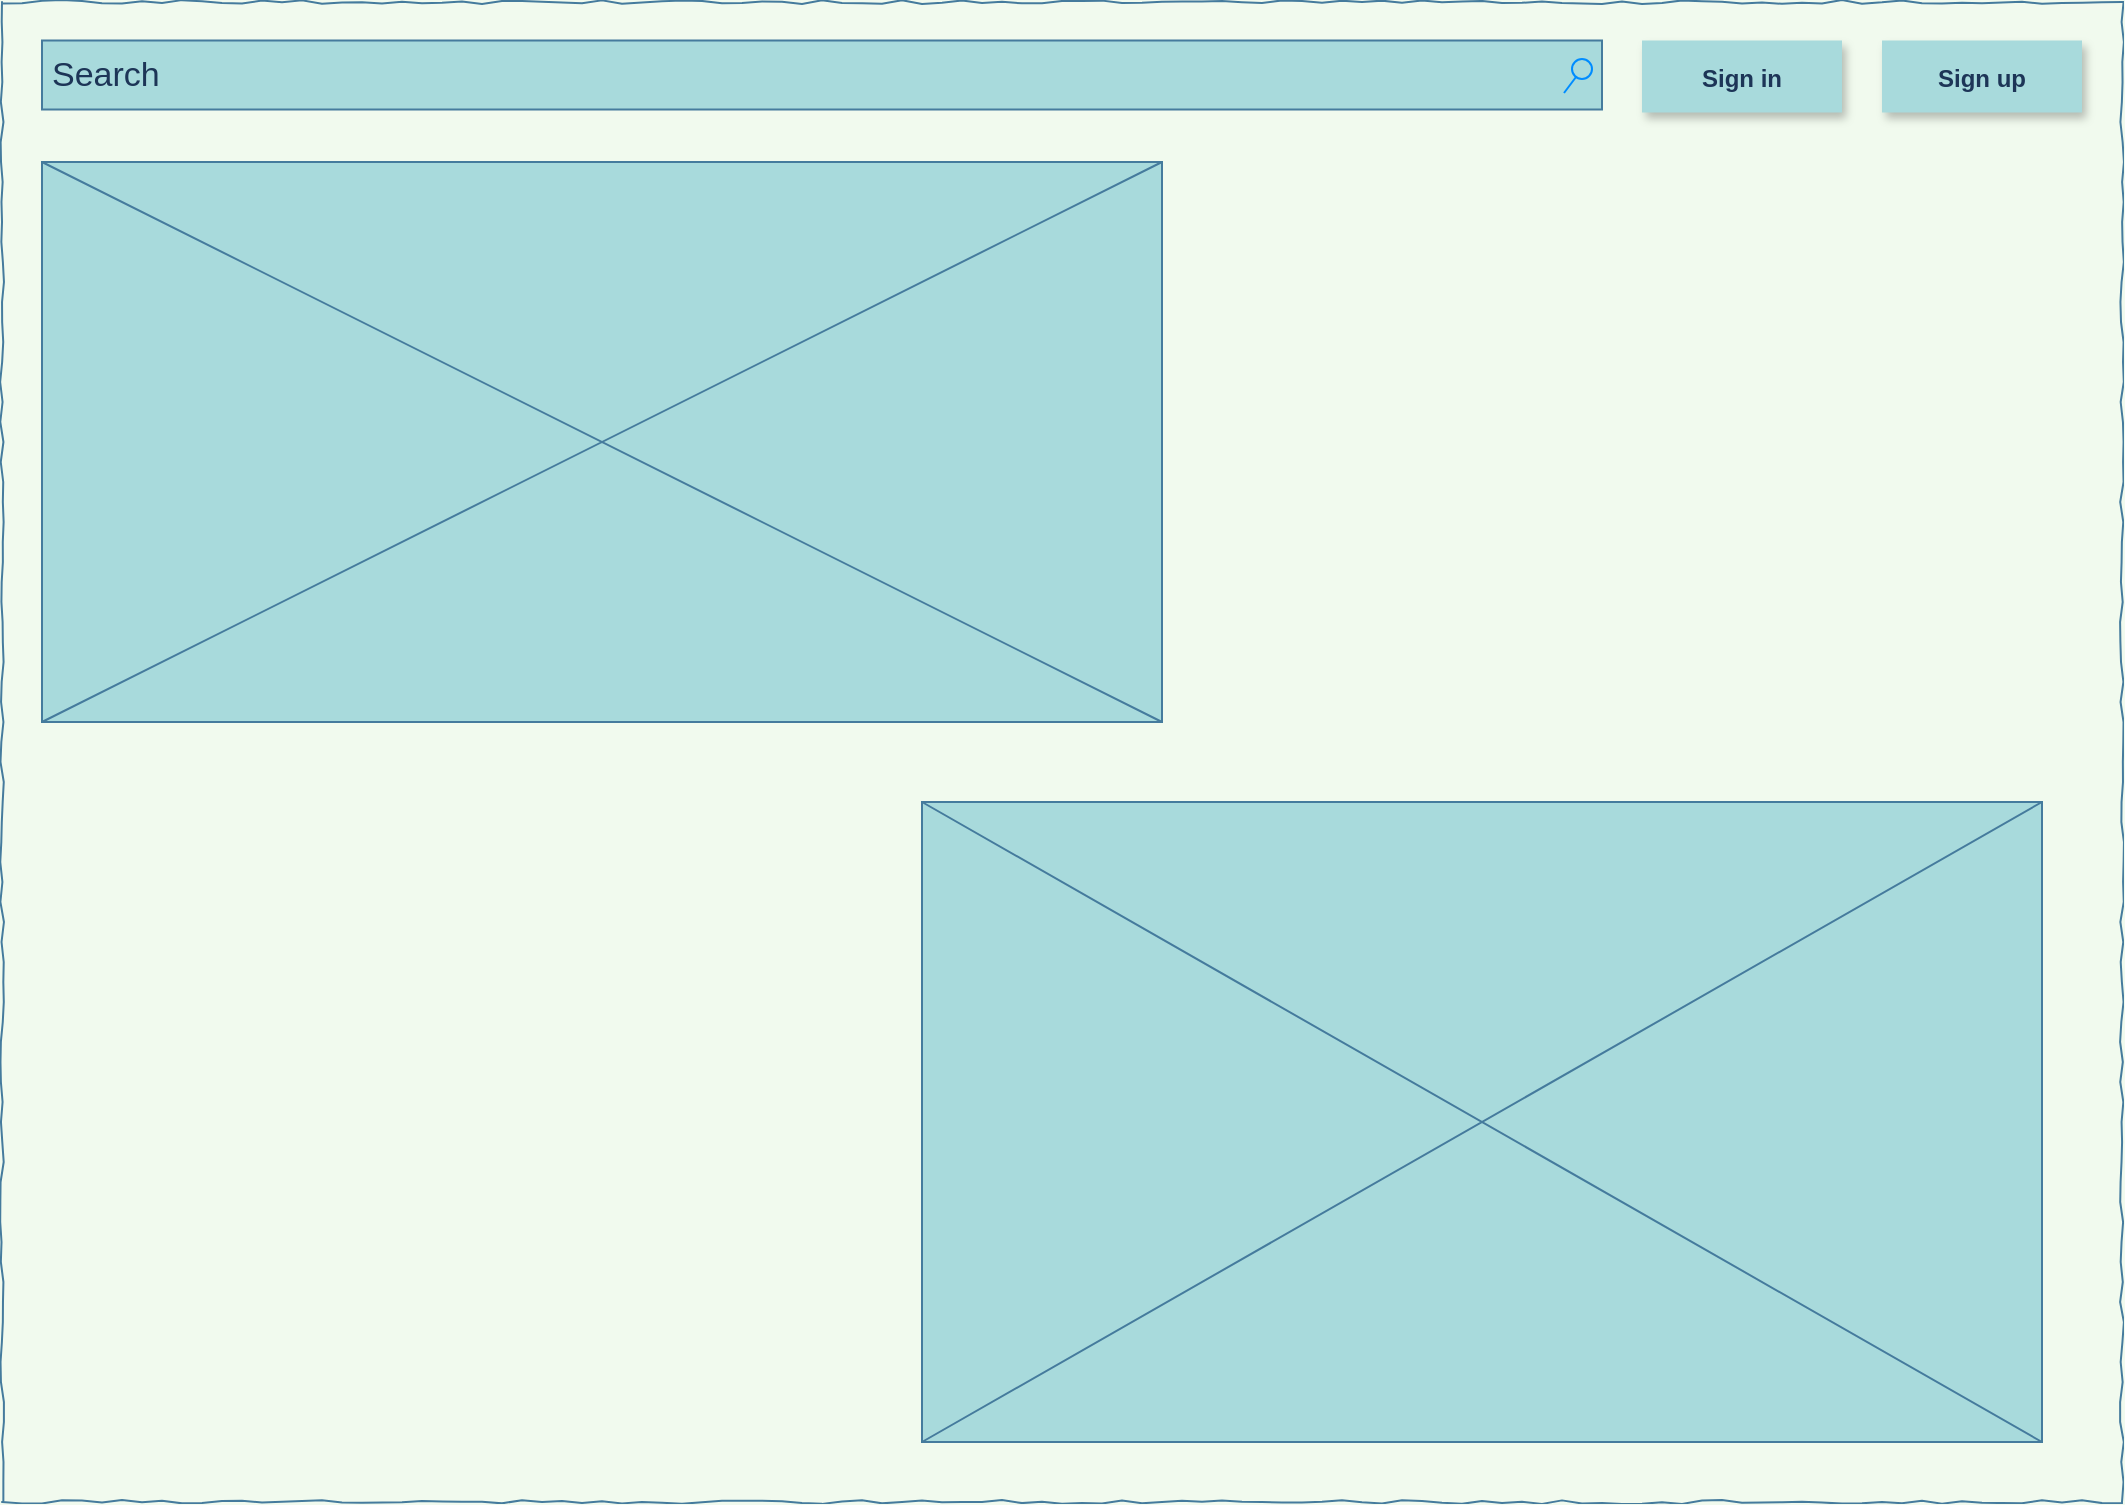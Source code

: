<mxfile version="18.0.7" type="github">
  <diagram id="N1W1Y5ectTIntLD4AcZx" name="Homepage">
    <mxGraphModel dx="1335" dy="742" grid="1" gridSize="10" guides="1" tooltips="1" connect="1" arrows="1" fold="1" page="1" pageScale="1" pageWidth="827" pageHeight="1169" background="#F1FAEE" math="0" shadow="0">
      <root>
        <mxCell id="0" />
        <mxCell id="1" parent="0" />
        <mxCell id="Pu7G0L3WyXcyrQ7NVIrJ-1" value="" style="whiteSpace=wrap;html=1;rounded=0;shadow=0;labelBackgroundColor=none;strokeColor=#457B9D;strokeWidth=1;fillColor=none;fontFamily=Verdana;fontSize=12;fontColor=#1D3557;align=center;comic=1;" vertex="1" parent="1">
          <mxGeometry x="20" y="80" width="1060" height="750" as="geometry" />
        </mxCell>
        <mxCell id="1CWAUIRQ8vxsbGQyfzS9-1" value="Search" style="strokeWidth=1;shadow=0;dashed=0;align=center;html=1;shape=mxgraph.mockup.forms.searchBox;strokeColor=#457B9D;mainText=;strokeColor2=#008cff;fontColor=#1D3557;fontSize=17;align=left;spacingLeft=3;rounded=0;fillColor=#A8DADC;" vertex="1" parent="1">
          <mxGeometry x="40" y="99.25" width="780" height="34.5" as="geometry" />
        </mxCell>
        <mxCell id="1CWAUIRQ8vxsbGQyfzS9-2" value="Sign in" style="dashed=0;align=center;fontSize=12;shape=rect;fillColor=#A8DADC;strokeColor=none;fontStyle=1;shadow=1;fontColor=#1D3557;rounded=0;" vertex="1" parent="1">
          <mxGeometry x="840" y="99.25" width="100" height="36" as="geometry" />
        </mxCell>
        <mxCell id="1CWAUIRQ8vxsbGQyfzS9-5" value="Sign up" style="dashed=0;align=center;fontSize=12;shape=rect;fillColor=#A8DADC;strokeColor=none;fontStyle=1;shadow=1;rounded=0;fontColor=#1D3557;" vertex="1" parent="1">
          <mxGeometry x="960" y="99.25" width="100" height="36" as="geometry" />
        </mxCell>
        <mxCell id="1CWAUIRQ8vxsbGQyfzS9-9" value="" style="verticalLabelPosition=bottom;shadow=0;dashed=0;align=center;html=1;verticalAlign=top;strokeWidth=1;shape=mxgraph.mockup.graphics.simpleIcon;strokeColor=#457B9D;rounded=0;fillColor=#A8DADC;fontColor=#1D3557;" vertex="1" parent="1">
          <mxGeometry x="40" y="160" width="560" height="280" as="geometry" />
        </mxCell>
        <mxCell id="1CWAUIRQ8vxsbGQyfzS9-10" value="" style="verticalLabelPosition=bottom;shadow=0;dashed=0;align=center;html=1;verticalAlign=top;strokeWidth=1;shape=mxgraph.mockup.graphics.simpleIcon;strokeColor=#457B9D;rounded=0;fillColor=#A8DADC;fontColor=#1D3557;" vertex="1" parent="1">
          <mxGeometry x="480" y="480" width="560" height="320" as="geometry" />
        </mxCell>
      </root>
    </mxGraphModel>
  </diagram>
</mxfile>
